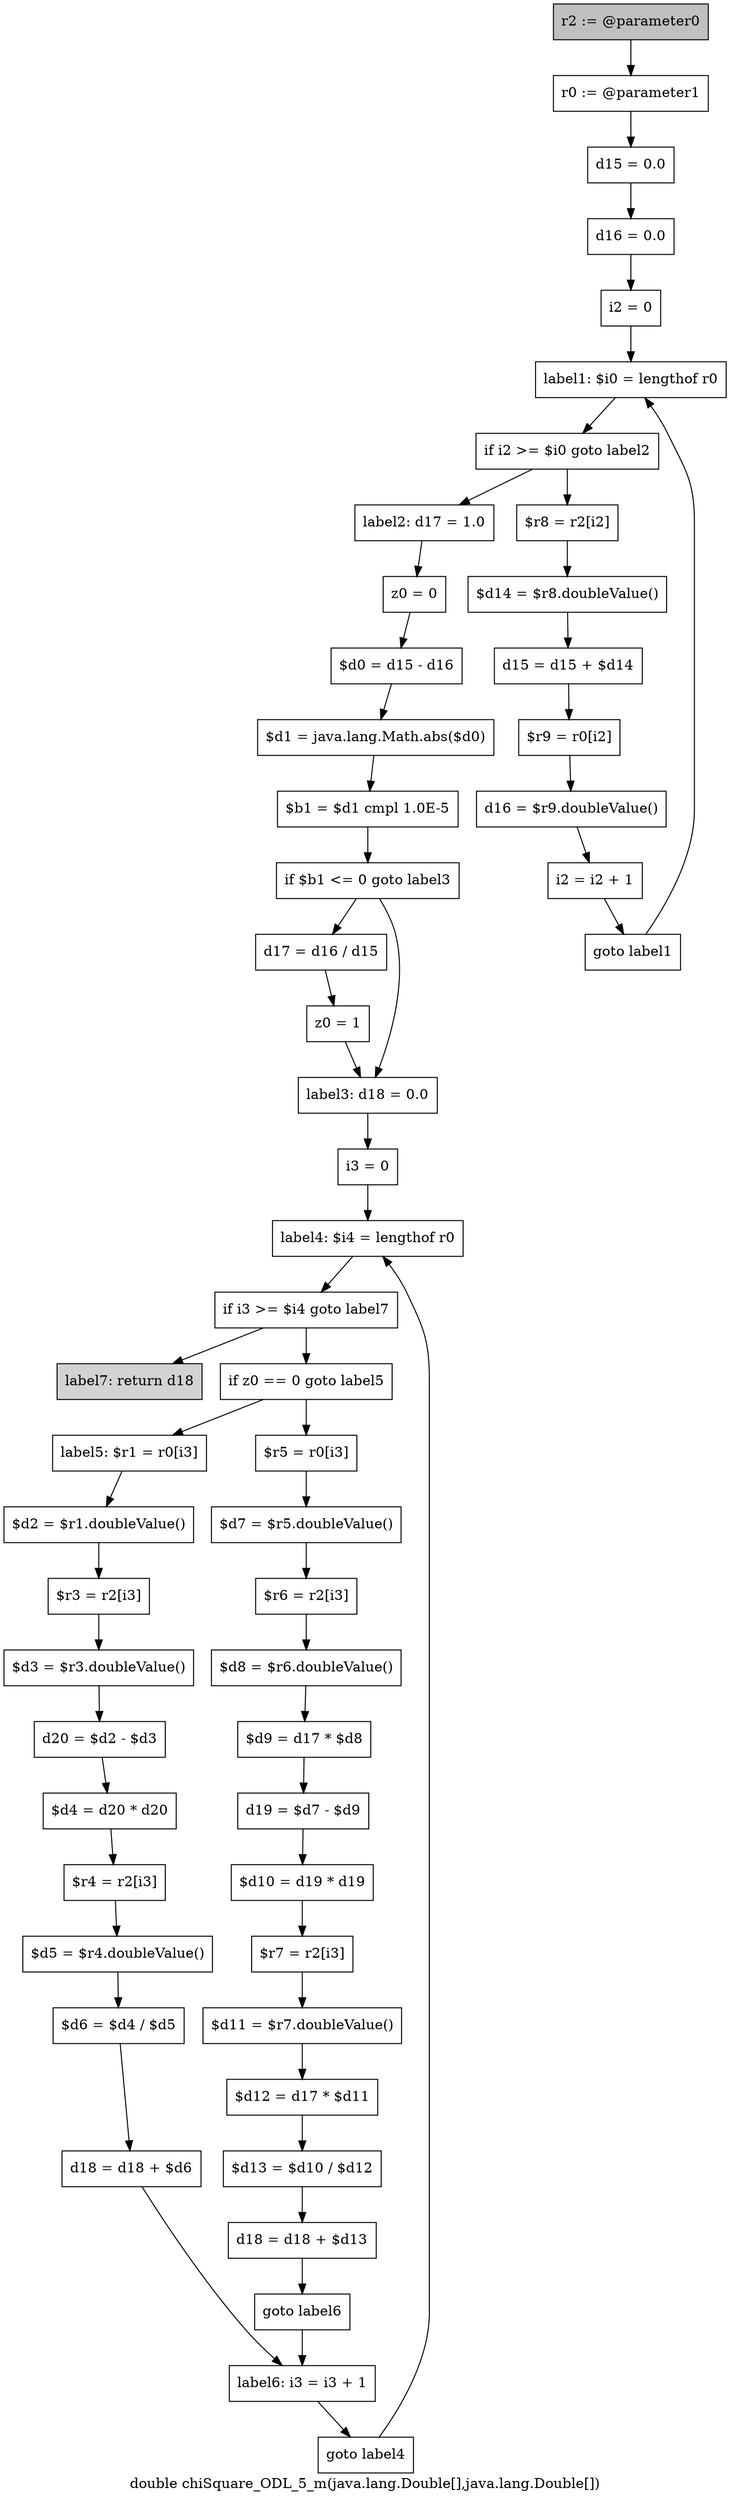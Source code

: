 digraph "double chiSquare_ODL_5_m(java.lang.Double[],java.lang.Double[])" {
    label="double chiSquare_ODL_5_m(java.lang.Double[],java.lang.Double[])";
    node [shape=box];
    "0" [style=filled,fillcolor=gray,label="r2 := @parameter0",];
    "1" [label="r0 := @parameter1",];
    "0"->"1";
    "2" [label="d15 = 0.0",];
    "1"->"2";
    "3" [label="d16 = 0.0",];
    "2"->"3";
    "4" [label="i2 = 0",];
    "3"->"4";
    "5" [label="label1: $i0 = lengthof r0",];
    "4"->"5";
    "6" [label="if i2 >= $i0 goto label2",];
    "5"->"6";
    "7" [label="$r8 = r2[i2]",];
    "6"->"7";
    "14" [label="label2: d17 = 1.0",];
    "6"->"14";
    "8" [label="$d14 = $r8.doubleValue()",];
    "7"->"8";
    "9" [label="d15 = d15 + $d14",];
    "8"->"9";
    "10" [label="$r9 = r0[i2]",];
    "9"->"10";
    "11" [label="d16 = $r9.doubleValue()",];
    "10"->"11";
    "12" [label="i2 = i2 + 1",];
    "11"->"12";
    "13" [label="goto label1",];
    "12"->"13";
    "13"->"5";
    "15" [label="z0 = 0",];
    "14"->"15";
    "16" [label="$d0 = d15 - d16",];
    "15"->"16";
    "17" [label="$d1 = java.lang.Math.abs($d0)",];
    "16"->"17";
    "18" [label="$b1 = $d1 cmpl 1.0E-5",];
    "17"->"18";
    "19" [label="if $b1 <= 0 goto label3",];
    "18"->"19";
    "20" [label="d17 = d16 / d15",];
    "19"->"20";
    "22" [label="label3: d18 = 0.0",];
    "19"->"22";
    "21" [label="z0 = 1",];
    "20"->"21";
    "21"->"22";
    "23" [label="i3 = 0",];
    "22"->"23";
    "24" [label="label4: $i4 = lengthof r0",];
    "23"->"24";
    "25" [label="if i3 >= $i4 goto label7",];
    "24"->"25";
    "26" [label="if z0 == 0 goto label5",];
    "25"->"26";
    "52" [style=filled,fillcolor=lightgray,label="label7: return d18",];
    "25"->"52";
    "27" [label="$r5 = r0[i3]",];
    "26"->"27";
    "40" [label="label5: $r1 = r0[i3]",];
    "26"->"40";
    "28" [label="$d7 = $r5.doubleValue()",];
    "27"->"28";
    "29" [label="$r6 = r2[i3]",];
    "28"->"29";
    "30" [label="$d8 = $r6.doubleValue()",];
    "29"->"30";
    "31" [label="$d9 = d17 * $d8",];
    "30"->"31";
    "32" [label="d19 = $d7 - $d9",];
    "31"->"32";
    "33" [label="$d10 = d19 * d19",];
    "32"->"33";
    "34" [label="$r7 = r2[i3]",];
    "33"->"34";
    "35" [label="$d11 = $r7.doubleValue()",];
    "34"->"35";
    "36" [label="$d12 = d17 * $d11",];
    "35"->"36";
    "37" [label="$d13 = $d10 / $d12",];
    "36"->"37";
    "38" [label="d18 = d18 + $d13",];
    "37"->"38";
    "39" [label="goto label6",];
    "38"->"39";
    "50" [label="label6: i3 = i3 + 1",];
    "39"->"50";
    "41" [label="$d2 = $r1.doubleValue()",];
    "40"->"41";
    "42" [label="$r3 = r2[i3]",];
    "41"->"42";
    "43" [label="$d3 = $r3.doubleValue()",];
    "42"->"43";
    "44" [label="d20 = $d2 - $d3",];
    "43"->"44";
    "45" [label="$d4 = d20 * d20",];
    "44"->"45";
    "46" [label="$r4 = r2[i3]",];
    "45"->"46";
    "47" [label="$d5 = $r4.doubleValue()",];
    "46"->"47";
    "48" [label="$d6 = $d4 / $d5",];
    "47"->"48";
    "49" [label="d18 = d18 + $d6",];
    "48"->"49";
    "49"->"50";
    "51" [label="goto label4",];
    "50"->"51";
    "51"->"24";
}
